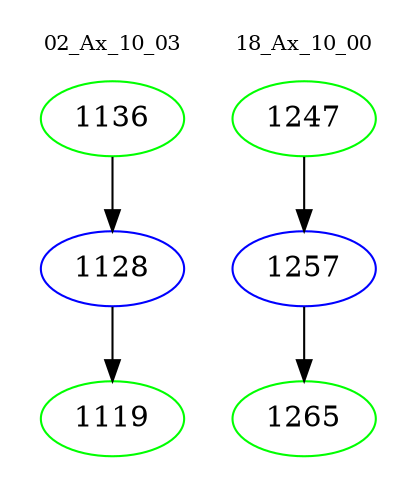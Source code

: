 digraph{
subgraph cluster_0 {
color = white
label = "02_Ax_10_03";
fontsize=10;
T0_1136 [label="1136", color="green"]
T0_1136 -> T0_1128 [color="black"]
T0_1128 [label="1128", color="blue"]
T0_1128 -> T0_1119 [color="black"]
T0_1119 [label="1119", color="green"]
}
subgraph cluster_1 {
color = white
label = "18_Ax_10_00";
fontsize=10;
T1_1247 [label="1247", color="green"]
T1_1247 -> T1_1257 [color="black"]
T1_1257 [label="1257", color="blue"]
T1_1257 -> T1_1265 [color="black"]
T1_1265 [label="1265", color="green"]
}
}
